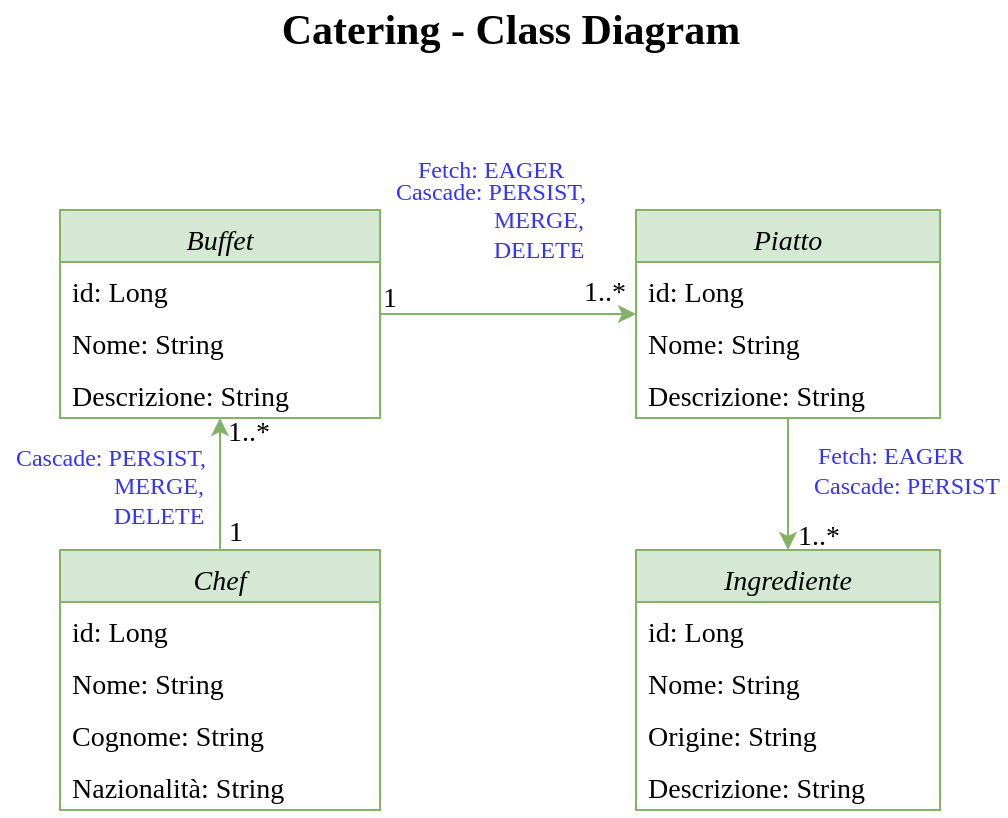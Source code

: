 <mxfile version="18.0.6" type="device"><diagram id="C5RBs43oDa-KdzZeNtuy" name="Page-1"><mxGraphModel dx="445" dy="716" grid="1" gridSize="10" guides="1" tooltips="1" connect="1" arrows="1" fold="1" page="1" pageScale="1" pageWidth="827" pageHeight="1169" math="0" shadow="0"><root><mxCell id="WIyWlLk6GJQsqaUBKTNV-0"/><mxCell id="WIyWlLk6GJQsqaUBKTNV-1" parent="WIyWlLk6GJQsqaUBKTNV-0"/><mxCell id="zkfFHV4jXpPFQw0GAbJ--0" value="Buffet" style="swimlane;fontStyle=2;align=center;verticalAlign=top;childLayout=stackLayout;horizontal=1;startSize=26;horizontalStack=0;resizeParent=1;resizeLast=0;collapsible=1;marginBottom=0;rounded=0;shadow=0;strokeWidth=1;fontFamily=Garamond;fontSize=14;fillColor=#d5e8d4;strokeColor=#82b366;" parent="WIyWlLk6GJQsqaUBKTNV-1" vertex="1"><mxGeometry x="220" y="150" width="160" height="104" as="geometry"><mxRectangle x="230" y="140" width="160" height="26" as="alternateBounds"/></mxGeometry></mxCell><mxCell id="zkfFHV4jXpPFQw0GAbJ--1" value="id: Long" style="text;align=left;verticalAlign=top;spacingLeft=4;spacingRight=4;overflow=hidden;rotatable=0;points=[[0,0.5],[1,0.5]];portConstraint=eastwest;fontFamily=Garamond;fontSize=14;" parent="zkfFHV4jXpPFQw0GAbJ--0" vertex="1"><mxGeometry y="26" width="160" height="26" as="geometry"/></mxCell><mxCell id="m_H8b6mK11PmTE5VruJW-0" value="Nome: String" style="text;align=left;verticalAlign=top;spacingLeft=4;spacingRight=4;overflow=hidden;rotatable=0;points=[[0,0.5],[1,0.5]];portConstraint=eastwest;fontFamily=Garamond;fontSize=14;" parent="zkfFHV4jXpPFQw0GAbJ--0" vertex="1"><mxGeometry y="52" width="160" height="26" as="geometry"/></mxCell><mxCell id="zkfFHV4jXpPFQw0GAbJ--2" value="Descrizione: String" style="text;align=left;verticalAlign=top;spacingLeft=4;spacingRight=4;overflow=hidden;rotatable=0;points=[[0,0.5],[1,0.5]];portConstraint=eastwest;rounded=0;shadow=0;html=0;fontFamily=Garamond;fontSize=14;" parent="zkfFHV4jXpPFQw0GAbJ--0" vertex="1"><mxGeometry y="78" width="160" height="26" as="geometry"/></mxCell><mxCell id="zkfFHV4jXpPFQw0GAbJ--17" value="Piatto" style="swimlane;fontStyle=2;align=center;verticalAlign=top;childLayout=stackLayout;horizontal=1;startSize=26;horizontalStack=0;resizeParent=1;resizeLast=0;collapsible=1;marginBottom=0;rounded=0;shadow=0;strokeWidth=1;fontFamily=Garamond;fontSize=14;fillColor=#d5e8d4;strokeColor=#82b366;" parent="WIyWlLk6GJQsqaUBKTNV-1" vertex="1"><mxGeometry x="508" y="150" width="152" height="104" as="geometry"><mxRectangle x="550" y="140" width="160" height="26" as="alternateBounds"/></mxGeometry></mxCell><mxCell id="yqRSCr1h6TxuC0oKNiQm-24" value="id: Long" style="text;align=left;verticalAlign=top;spacingLeft=4;spacingRight=4;overflow=hidden;rotatable=0;points=[[0,0.5],[1,0.5]];portConstraint=eastwest;fontFamily=Garamond;fontSize=14;" parent="zkfFHV4jXpPFQw0GAbJ--17" vertex="1"><mxGeometry y="26" width="152" height="26" as="geometry"/></mxCell><mxCell id="m_H8b6mK11PmTE5VruJW-2" value="Nome: String" style="text;align=left;verticalAlign=top;spacingLeft=4;spacingRight=4;overflow=hidden;rotatable=0;points=[[0,0.5],[1,0.5]];portConstraint=eastwest;fontFamily=Garamond;fontSize=14;" parent="zkfFHV4jXpPFQw0GAbJ--17" vertex="1"><mxGeometry y="52" width="152" height="26" as="geometry"/></mxCell><mxCell id="yqRSCr1h6TxuC0oKNiQm-25" value="Descrizione: String" style="text;align=left;verticalAlign=top;spacingLeft=4;spacingRight=4;overflow=hidden;rotatable=0;points=[[0,0.5],[1,0.5]];portConstraint=eastwest;rounded=0;shadow=0;html=0;fontFamily=Garamond;fontSize=14;" parent="zkfFHV4jXpPFQw0GAbJ--17" vertex="1"><mxGeometry y="78" width="152" height="26" as="geometry"/></mxCell><mxCell id="zkfFHV4jXpPFQw0GAbJ--26" value="" style="endArrow=classic;shadow=0;strokeWidth=1;rounded=0;endFill=1;edgeStyle=elbowEdgeStyle;elbow=vertical;fontFamily=Garamond;fontSize=14;fillColor=#d5e8d4;strokeColor=#82b366;" parent="WIyWlLk6GJQsqaUBKTNV-1" source="zkfFHV4jXpPFQw0GAbJ--0" target="zkfFHV4jXpPFQw0GAbJ--17" edge="1"><mxGeometry x="0.5" y="41" relative="1" as="geometry"><mxPoint x="380" y="192" as="sourcePoint"/><mxPoint x="540" y="192" as="targetPoint"/><mxPoint x="-40" y="32" as="offset"/></mxGeometry></mxCell><mxCell id="zkfFHV4jXpPFQw0GAbJ--27" value="1..*" style="resizable=0;align=left;verticalAlign=bottom;labelBackgroundColor=none;fontSize=14;fontFamily=Garamond;" parent="zkfFHV4jXpPFQw0GAbJ--26" connectable="0" vertex="1"><mxGeometry x="-1" relative="1" as="geometry"><mxPoint x="100" y="-2" as="offset"/></mxGeometry></mxCell><mxCell id="zkfFHV4jXpPFQw0GAbJ--28" value="1" style="resizable=0;align=right;verticalAlign=bottom;labelBackgroundColor=none;fontSize=14;fontFamily=Garamond;" parent="zkfFHV4jXpPFQw0GAbJ--26" connectable="0" vertex="1"><mxGeometry x="1" relative="1" as="geometry"><mxPoint x="-118" y="1" as="offset"/></mxGeometry></mxCell><mxCell id="yqRSCr1h6TxuC0oKNiQm-15" value="Chef" style="swimlane;fontStyle=2;align=center;verticalAlign=top;childLayout=stackLayout;horizontal=1;startSize=26;horizontalStack=0;resizeParent=1;resizeLast=0;collapsible=1;marginBottom=0;rounded=0;shadow=0;strokeWidth=1;fontFamily=Garamond;fontSize=14;fillColor=#d5e8d4;strokeColor=#82b366;" parent="WIyWlLk6GJQsqaUBKTNV-1" vertex="1"><mxGeometry x="220" y="320" width="160" height="130" as="geometry"><mxRectangle x="550" y="140" width="160" height="26" as="alternateBounds"/></mxGeometry></mxCell><mxCell id="yqRSCr1h6TxuC0oKNiQm-36" value="id: Long" style="text;align=left;verticalAlign=top;spacingLeft=4;spacingRight=4;overflow=hidden;rotatable=0;points=[[0,0.5],[1,0.5]];portConstraint=eastwest;fontFamily=Garamond;fontSize=14;" parent="yqRSCr1h6TxuC0oKNiQm-15" vertex="1"><mxGeometry y="26" width="160" height="26" as="geometry"/></mxCell><mxCell id="m_H8b6mK11PmTE5VruJW-1" value="Nome: String" style="text;align=left;verticalAlign=top;spacingLeft=4;spacingRight=4;overflow=hidden;rotatable=0;points=[[0,0.5],[1,0.5]];portConstraint=eastwest;fontFamily=Garamond;fontSize=14;" parent="yqRSCr1h6TxuC0oKNiQm-15" vertex="1"><mxGeometry y="52" width="160" height="26" as="geometry"/></mxCell><mxCell id="z6XRrcIT0iCnd-_8NXTu-0" value="Cognome: String" style="text;align=left;verticalAlign=top;spacingLeft=4;spacingRight=4;overflow=hidden;rotatable=0;points=[[0,0.5],[1,0.5]];portConstraint=eastwest;fontFamily=Garamond;fontSize=14;" vertex="1" parent="yqRSCr1h6TxuC0oKNiQm-15"><mxGeometry y="78" width="160" height="26" as="geometry"/></mxCell><mxCell id="z6XRrcIT0iCnd-_8NXTu-1" value="Nazionalità: String" style="text;align=left;verticalAlign=top;spacingLeft=4;spacingRight=4;overflow=hidden;rotatable=0;points=[[0,0.5],[1,0.5]];portConstraint=eastwest;fontFamily=Garamond;fontSize=14;" vertex="1" parent="yqRSCr1h6TxuC0oKNiQm-15"><mxGeometry y="104" width="160" height="26" as="geometry"/></mxCell><mxCell id="yqRSCr1h6TxuC0oKNiQm-22" value="" style="endArrow=classic;html=1;rounded=0;targetPerimeterSpacing=11;elbow=vertical;exitX=0.5;exitY=0;exitDx=0;exitDy=0;endFill=1;entryX=0.5;entryY=1;entryDx=0;entryDy=0;fontFamily=Garamond;fontSize=14;fillColor=#d5e8d4;strokeColor=#82b366;" parent="WIyWlLk6GJQsqaUBKTNV-1" source="yqRSCr1h6TxuC0oKNiQm-15" target="zkfFHV4jXpPFQw0GAbJ--0" edge="1"><mxGeometry width="50" height="50" relative="1" as="geometry"><mxPoint x="400" y="250" as="sourcePoint"/><mxPoint x="270" y="260" as="targetPoint"/></mxGeometry></mxCell><mxCell id="yqRSCr1h6TxuC0oKNiQm-28" value="Ingrediente" style="swimlane;fontStyle=2;align=center;verticalAlign=top;childLayout=stackLayout;horizontal=1;startSize=26;horizontalStack=0;resizeParent=1;resizeLast=0;collapsible=1;marginBottom=0;rounded=0;shadow=0;strokeWidth=1;fontFamily=Garamond;fontSize=14;fillColor=#d5e8d4;strokeColor=#82b366;" parent="WIyWlLk6GJQsqaUBKTNV-1" vertex="1"><mxGeometry x="508" y="320" width="152" height="130" as="geometry"><mxRectangle x="550" y="140" width="160" height="26" as="alternateBounds"/></mxGeometry></mxCell><mxCell id="yqRSCr1h6TxuC0oKNiQm-34" value="id: Long" style="text;align=left;verticalAlign=top;spacingLeft=4;spacingRight=4;overflow=hidden;rotatable=0;points=[[0,0.5],[1,0.5]];portConstraint=eastwest;fontFamily=Garamond;fontSize=14;" parent="yqRSCr1h6TxuC0oKNiQm-28" vertex="1"><mxGeometry y="26" width="152" height="26" as="geometry"/></mxCell><mxCell id="yqRSCr1h6TxuC0oKNiQm-29" value="Nome: String" style="text;align=left;verticalAlign=top;spacingLeft=4;spacingRight=4;overflow=hidden;rotatable=0;points=[[0,0.5],[1,0.5]];portConstraint=eastwest;fontFamily=Garamond;fontSize=14;" parent="yqRSCr1h6TxuC0oKNiQm-28" vertex="1"><mxGeometry y="52" width="152" height="26" as="geometry"/></mxCell><mxCell id="m_H8b6mK11PmTE5VruJW-3" value="Origine: String" style="text;align=left;verticalAlign=top;spacingLeft=4;spacingRight=4;overflow=hidden;rotatable=0;points=[[0,0.5],[1,0.5]];portConstraint=eastwest;fontFamily=Garamond;fontSize=14;" parent="yqRSCr1h6TxuC0oKNiQm-28" vertex="1"><mxGeometry y="78" width="152" height="26" as="geometry"/></mxCell><mxCell id="yqRSCr1h6TxuC0oKNiQm-30" value="Descrizione: String" style="text;align=left;verticalAlign=top;spacingLeft=4;spacingRight=4;overflow=hidden;rotatable=0;points=[[0,0.5],[1,0.5]];portConstraint=eastwest;rounded=0;shadow=0;html=0;fontFamily=Garamond;fontSize=14;" parent="yqRSCr1h6TxuC0oKNiQm-28" vertex="1"><mxGeometry y="104" width="152" height="26" as="geometry"/></mxCell><mxCell id="yqRSCr1h6TxuC0oKNiQm-35" value="1..*" style="resizable=0;align=left;verticalAlign=bottom;labelBackgroundColor=none;fontSize=14;fontFamily=Garamond;" parent="WIyWlLk6GJQsqaUBKTNV-1" connectable="0" vertex="1"><mxGeometry x="302" y="270" as="geometry"/></mxCell><mxCell id="yqRSCr1h6TxuC0oKNiQm-37" value="1..*" style="resizable=0;align=left;verticalAlign=bottom;labelBackgroundColor=none;fontSize=14;fontFamily=Garamond;" parent="WIyWlLk6GJQsqaUBKTNV-1" connectable="0" vertex="1"><mxGeometry x="480" y="273" as="geometry"><mxPoint x="107" y="49" as="offset"/></mxGeometry></mxCell><mxCell id="yqRSCr1h6TxuC0oKNiQm-38" value="1" style="resizable=0;align=right;verticalAlign=bottom;labelBackgroundColor=none;fontSize=14;fontFamily=Garamond;" parent="WIyWlLk6GJQsqaUBKTNV-1" connectable="0" vertex="1"><mxGeometry x="312.995" y="320" as="geometry"/></mxCell><mxCell id="JA7gbq4tSa5mjxkM2xuU-1" value="Catering - Class Diagram" style="text;html=1;align=center;verticalAlign=middle;resizable=0;points=[];autosize=1;strokeColor=none;fillColor=none;fontStyle=1;fontFamily=Garamond;fontSize=21;" parent="WIyWlLk6GJQsqaUBKTNV-1" vertex="1"><mxGeometry x="325" y="45" width="240" height="30" as="geometry"/></mxCell><mxCell id="z6XRrcIT0iCnd-_8NXTu-2" value="" style="endArrow=classic;html=1;rounded=0;entryX=0.5;entryY=0;entryDx=0;entryDy=0;fillColor=#d5e8d4;strokeColor=#82b366;" edge="1" parent="WIyWlLk6GJQsqaUBKTNV-1" source="yqRSCr1h6TxuC0oKNiQm-25" target="yqRSCr1h6TxuC0oKNiQm-28"><mxGeometry width="50" height="50" relative="1" as="geometry"><mxPoint x="584" y="260" as="sourcePoint"/><mxPoint x="510" y="230" as="targetPoint"/></mxGeometry></mxCell><mxCell id="z6XRrcIT0iCnd-_8NXTu-3" value="Fetch: EAGER" style="text;html=1;align=center;verticalAlign=middle;resizable=0;points=[];autosize=1;fontFamily=Garamond;fontColor=#3333FF;" vertex="1" parent="WIyWlLk6GJQsqaUBKTNV-1"><mxGeometry x="590" y="263" width="90" height="20" as="geometry"/></mxCell><mxCell id="z6XRrcIT0iCnd-_8NXTu-4" value="Cascade: PERSIST" style="text;html=1;align=center;verticalAlign=middle;resizable=0;points=[];autosize=1;fontFamily=Garamond;fontColor=#3333FF;" vertex="1" parent="WIyWlLk6GJQsqaUBKTNV-1"><mxGeometry x="593" y="278" width="100" height="20" as="geometry"/></mxCell><mxCell id="z6XRrcIT0iCnd-_8NXTu-6" value="Cascade: PERSIST, &lt;br&gt;&lt;span style=&quot;white-space: pre;&quot;&gt;&#9;&lt;span style=&quot;white-space: pre;&quot;&gt;&#9;&lt;/span&gt;&lt;/span&gt;MERGE, &lt;br&gt;&lt;span style=&quot;white-space: pre;&quot;&gt;&#9;&lt;/span&gt;&lt;span style=&quot;white-space: pre;&quot;&gt;&#9;&lt;/span&gt;DELETE" style="text;html=1;align=center;verticalAlign=middle;resizable=0;points=[];autosize=1;fontFamily=Garamond;fontColor=#3333FF;" vertex="1" parent="WIyWlLk6GJQsqaUBKTNV-1"><mxGeometry x="190" y="263" width="110" height="50" as="geometry"/></mxCell><mxCell id="z6XRrcIT0iCnd-_8NXTu-7" value="Fetch: EAGER" style="text;html=1;align=center;verticalAlign=middle;resizable=0;points=[];autosize=1;fontFamily=Garamond;fontColor=#3333FF;" vertex="1" parent="WIyWlLk6GJQsqaUBKTNV-1"><mxGeometry x="390" y="120" width="90" height="20" as="geometry"/></mxCell><mxCell id="z6XRrcIT0iCnd-_8NXTu-8" value="Cascade: PERSIST, &lt;br&gt;&lt;span style=&quot;white-space: pre;&quot;&gt;&#9;&lt;span style=&quot;white-space: pre;&quot;&gt;&#9;&lt;/span&gt;&lt;/span&gt;MERGE, &lt;br&gt;&lt;span style=&quot;white-space: pre;&quot;&gt;&#9;&lt;/span&gt;&lt;span style=&quot;white-space: pre;&quot;&gt;&#9;&lt;/span&gt;DELETE" style="text;html=1;align=center;verticalAlign=middle;resizable=0;points=[];autosize=1;fontFamily=Garamond;fontColor=#3333FF;" vertex="1" parent="WIyWlLk6GJQsqaUBKTNV-1"><mxGeometry x="380" y="130" width="110" height="50" as="geometry"/></mxCell></root></mxGraphModel></diagram></mxfile>